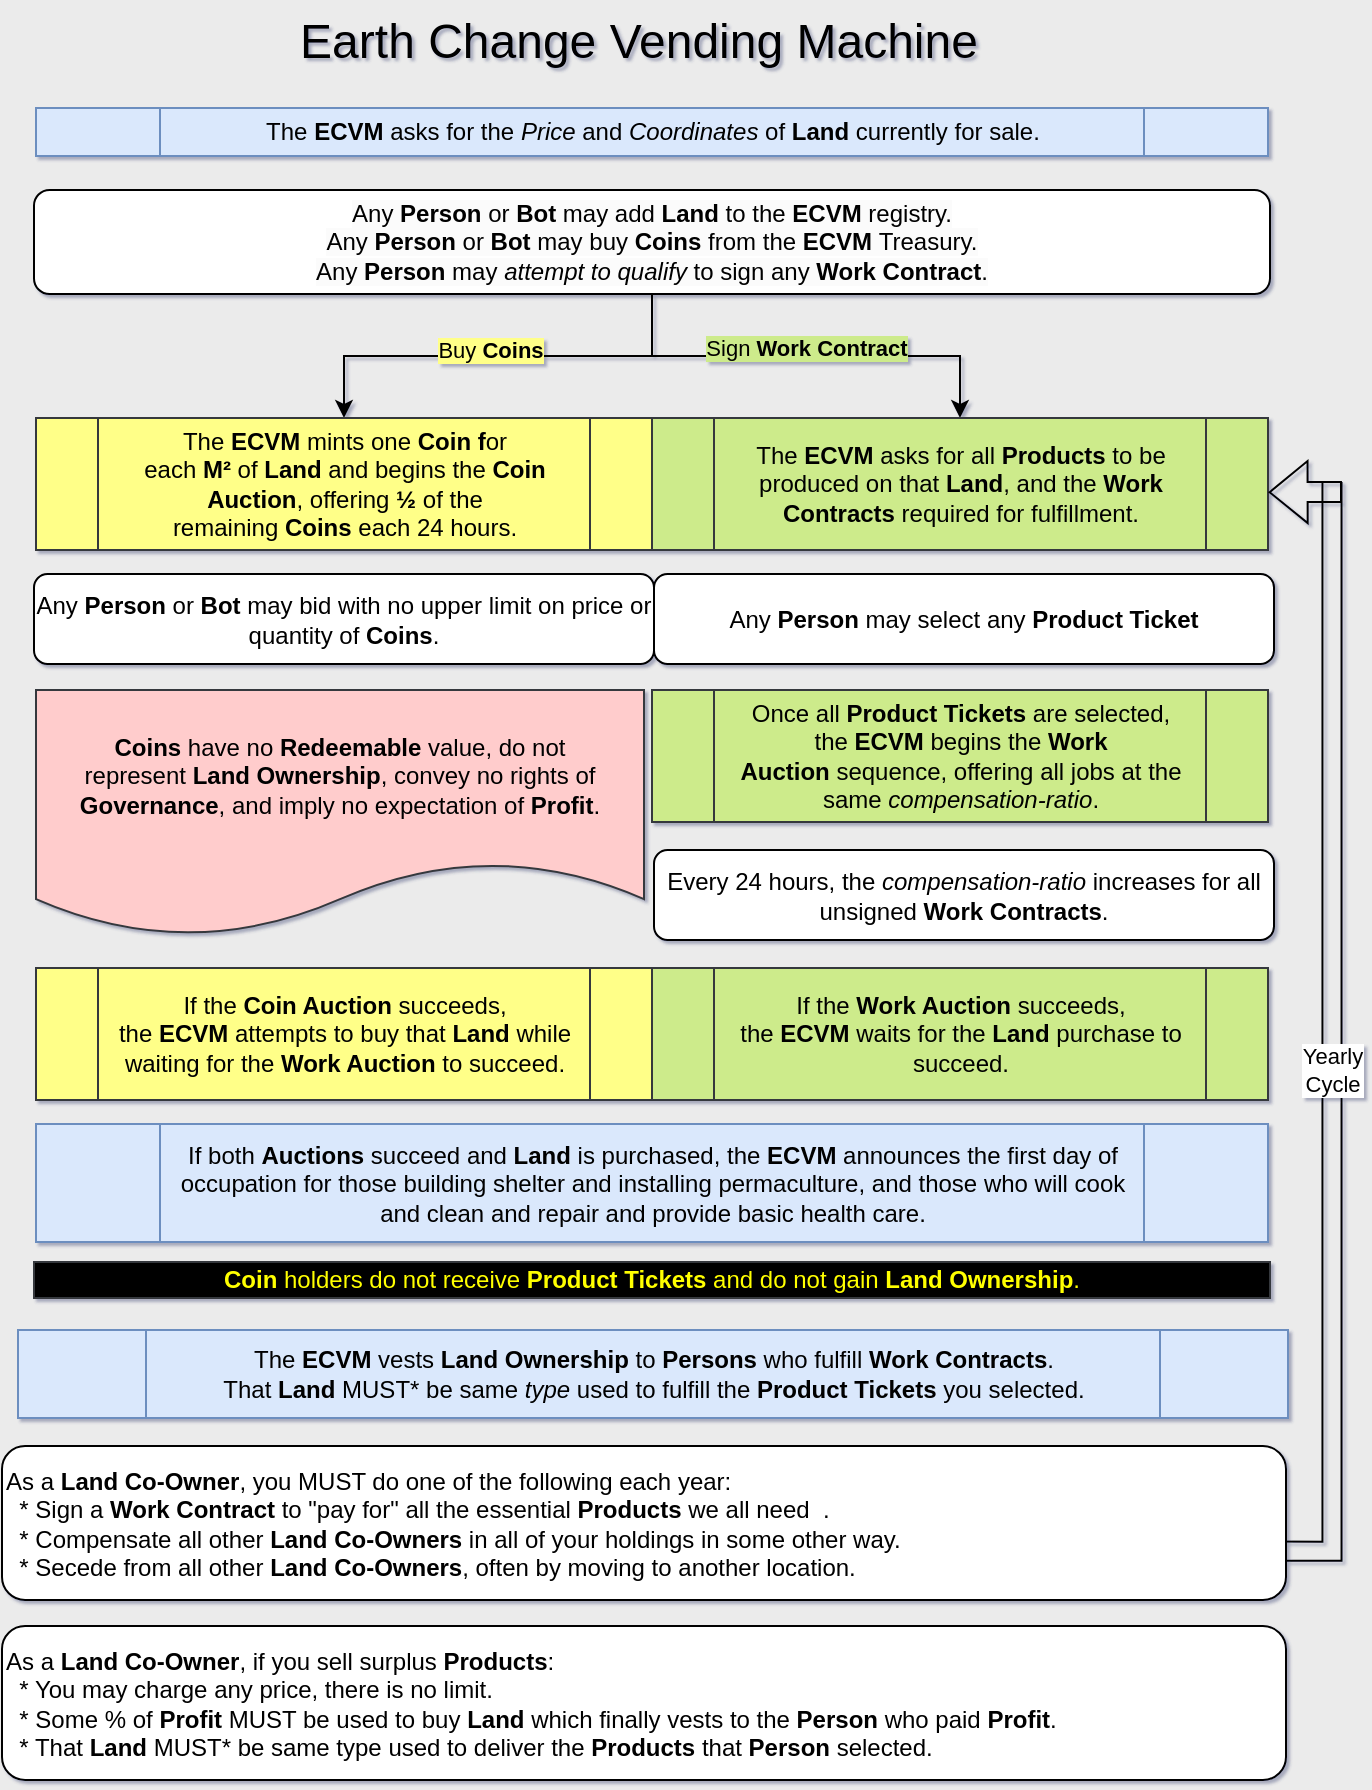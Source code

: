 <mxfile version="21.6.8" type="github">
  <diagram name="Page-1" id="PaV3deoSzFAJCQ9NxTDs">
    <mxGraphModel dx="1362" dy="862" grid="0" gridSize="10" guides="1" tooltips="1" connect="1" arrows="1" fold="1" page="1" pageScale="1" pageWidth="850" pageHeight="1100" background="#EBEBEB" math="0" shadow="1">
      <root>
        <mxCell id="0" />
        <mxCell id="1" parent="0" />
        <mxCell id="DCpEQhKYorIqewdbWWzU-33" value="The &lt;b&gt;ECVM&lt;/b&gt;&amp;nbsp;asks for the &lt;i&gt;Price&lt;/i&gt;&amp;nbsp;and &lt;i&gt;Coordinates&lt;/i&gt;&amp;nbsp;of&amp;nbsp;&lt;b&gt;Land&lt;/b&gt;&amp;nbsp;currently for sale." style="shape=process;whiteSpace=wrap;html=1;fillColor=#dae8fc;strokeColor=#6c8ebf;backgroundOutline=1;" vertex="1" parent="1">
          <mxGeometry x="117" y="141" width="616" height="24" as="geometry" />
        </mxCell>
        <mxCell id="DCpEQhKYorIqewdbWWzU-112" value="&lt;br&gt;" style="edgeStyle=orthogonalEdgeStyle;rounded=0;orthogonalLoop=1;jettySize=auto;html=1;strokeColor=default;shape=link;width=-9.537;" edge="1" parent="1">
          <mxGeometry relative="1" as="geometry">
            <mxPoint x="765" y="328" as="targetPoint" />
            <mxPoint x="708" y="862.556" as="sourcePoint" />
            <Array as="points">
              <mxPoint x="765" y="862" />
              <mxPoint x="765" y="412" />
            </Array>
          </mxGeometry>
        </mxCell>
        <mxCell id="DCpEQhKYorIqewdbWWzU-141" value="Yearly&lt;br&gt;Cycle" style="edgeLabel;html=1;align=center;verticalAlign=middle;resizable=0;points=[];" vertex="1" connectable="0" parent="DCpEQhKYorIqewdbWWzU-112">
          <mxGeometry x="0.006" relative="1" as="geometry">
            <mxPoint as="offset" />
          </mxGeometry>
        </mxCell>
        <mxCell id="DCpEQhKYorIqewdbWWzU-61" value="As a &lt;b&gt;Land Co-Owner&lt;/b&gt;, you MUST do one of the following each year:&lt;br&gt;&amp;nbsp; * Sign a&amp;nbsp;&lt;b&gt;Work Contract&lt;/b&gt;&amp;nbsp;to &quot;pay for&quot; all the essential &lt;b&gt;Products&lt;/b&gt;&amp;nbsp;we all need&amp;nbsp; .&lt;br&gt;&lt;div style=&quot;&quot;&gt;&lt;span style=&quot;background-color: initial;&quot;&gt;&amp;nbsp; * Compensate all other&amp;nbsp;&lt;/span&gt;&lt;b style=&quot;background-color: initial; border-color: var(--border-color);&quot;&gt;Land Co-Owners&lt;/b&gt;&lt;span style=&quot;background-color: initial;&quot;&gt;&amp;nbsp;in all of your holdings in some other way.&lt;/span&gt;&lt;/div&gt;&amp;nbsp; * Secede from all other&amp;nbsp;&lt;b style=&quot;border-color: var(--border-color);&quot;&gt;Land Co-Owners&lt;/b&gt;, often by moving to another location." style="rounded=1;whiteSpace=wrap;html=1;strokeColor=default;align=left;" vertex="1" parent="1">
          <mxGeometry x="100" y="810" width="642" height="77" as="geometry" />
        </mxCell>
        <mxCell id="DCpEQhKYorIqewdbWWzU-75" value="&lt;font style=&quot;font-size: 24px;&quot;&gt;Earth Change Vending Machine&lt;/font&gt;" style="text;html=1;align=center;verticalAlign=middle;resizable=0;points=[];autosize=1;strokeColor=none;fillColor=none;" vertex="1" parent="1">
          <mxGeometry x="239" y="87.5" width="357" height="41" as="geometry" />
        </mxCell>
        <mxCell id="DCpEQhKYorIqewdbWWzU-101" value="Any &lt;b&gt;Person&lt;/b&gt;&amp;nbsp;or &lt;b&gt;Bot&lt;/b&gt;&amp;nbsp;may bid with no upper limit on price or quantity of &lt;b&gt;Coins&lt;/b&gt;." style="rounded=1;whiteSpace=wrap;html=1;strokeColor=default;" vertex="1" parent="1">
          <mxGeometry x="116" y="374" width="310" height="45" as="geometry" />
        </mxCell>
        <mxCell id="DCpEQhKYorIqewdbWWzU-108" value="&lt;b style=&quot;border-color: var(--border-color);&quot;&gt;Coins&lt;/b&gt;&lt;span style=&quot;border-color: var(--border-color);&quot;&gt;&amp;nbsp;have no&amp;nbsp;&lt;b&gt;Redeemable&lt;/b&gt;&amp;nbsp;value, do not represent&amp;nbsp;&lt;b&gt;Land Ownership&lt;/b&gt;, convey no rights of &lt;b&gt;Governance&lt;/b&gt;, and imply&amp;nbsp;&lt;/span&gt;no&amp;nbsp;expectation of&amp;nbsp;&lt;b style=&quot;border-color: var(--border-color);&quot;&gt;Profit&lt;/b&gt;&lt;span style=&quot;border-color: var(--border-color);&quot;&gt;.&lt;/span&gt;" style="rounded=1;whiteSpace=wrap;html=1;strokeColor=#36393d;shape=document;boundedLbl=1;fillColor=#ffcccc;" vertex="1" parent="1">
          <mxGeometry x="117" y="432" width="304" height="123" as="geometry" />
        </mxCell>
        <mxCell id="DCpEQhKYorIqewdbWWzU-114" value="If both &lt;b&gt;Auctions&lt;/b&gt; succeed and&amp;nbsp;&lt;b&gt;Land&lt;/b&gt;&amp;nbsp;is purchased, the &lt;b&gt;ECVM&lt;/b&gt;&amp;nbsp;announces the first day of occupation for those building shelter and installing permaculture, and those who will cook and clean and repair and provide basic health care." style="shape=process;whiteSpace=wrap;html=1;boundedLbl=1;backgroundOutline=1;darkOpacity=0.05;darkOpacity2=0.1;fillColor=#dae8fc;strokeColor=#6c8ebf;" vertex="1" parent="1">
          <mxGeometry x="117" y="649" width="616" height="59" as="geometry" />
        </mxCell>
        <mxCell id="DCpEQhKYorIqewdbWWzU-132" style="edgeStyle=orthogonalEdgeStyle;rounded=0;orthogonalLoop=1;jettySize=auto;html=1;entryX=0.5;entryY=0;entryDx=0;entryDy=0;" edge="1" parent="1" source="DCpEQhKYorIqewdbWWzU-118" target="DCpEQhKYorIqewdbWWzU-121">
          <mxGeometry relative="1" as="geometry" />
        </mxCell>
        <mxCell id="DCpEQhKYorIqewdbWWzU-134" value="Buy &lt;b&gt;Coins&lt;/b&gt;" style="edgeLabel;html=1;align=center;verticalAlign=middle;resizable=0;points=[];labelBackgroundColor=#ffff88;" vertex="1" connectable="0" parent="DCpEQhKYorIqewdbWWzU-132">
          <mxGeometry x="0.315" y="-3" relative="1" as="geometry">
            <mxPoint x="30" as="offset" />
          </mxGeometry>
        </mxCell>
        <mxCell id="DCpEQhKYorIqewdbWWzU-133" style="edgeStyle=orthogonalEdgeStyle;rounded=0;orthogonalLoop=1;jettySize=auto;html=1;entryX=0.5;entryY=0;entryDx=0;entryDy=0;" edge="1" parent="1" source="DCpEQhKYorIqewdbWWzU-118" target="DCpEQhKYorIqewdbWWzU-122">
          <mxGeometry relative="1" as="geometry" />
        </mxCell>
        <mxCell id="DCpEQhKYorIqewdbWWzU-135" value="Sign&amp;nbsp;&lt;b&gt;Work Contract&lt;/b&gt;" style="edgeLabel;html=1;align=center;verticalAlign=middle;resizable=0;points=[];labelBackgroundColor=#cdeb8b;" vertex="1" connectable="0" parent="DCpEQhKYorIqewdbWWzU-133">
          <mxGeometry x="-0.277" y="4" relative="1" as="geometry">
            <mxPoint x="30" as="offset" />
          </mxGeometry>
        </mxCell>
        <mxCell id="DCpEQhKYorIqewdbWWzU-118" value="&lt;span style=&quot;color: rgb(0, 0, 0); font-family: Helvetica; font-size: 12px; font-style: normal; font-variant-ligatures: normal; font-variant-caps: normal; font-weight: 400; letter-spacing: normal; orphans: 2; text-align: center; text-indent: 0px; text-transform: none; widows: 2; word-spacing: 0px; -webkit-text-stroke-width: 0px; background-color: rgb(251, 251, 251); text-decoration-thickness: initial; text-decoration-style: initial; text-decoration-color: initial; float: none; display: inline !important;&quot;&gt;Any&lt;span&gt;&amp;nbsp;&lt;/span&gt;&lt;/span&gt;&lt;b style=&quot;border-color: var(--border-color); color: rgb(0, 0, 0); font-family: Helvetica; font-size: 12px; font-style: normal; font-variant-ligatures: normal; font-variant-caps: normal; letter-spacing: normal; orphans: 2; text-align: center; text-indent: 0px; text-transform: none; widows: 2; word-spacing: 0px; -webkit-text-stroke-width: 0px; background-color: rgb(251, 251, 251); text-decoration-thickness: initial; text-decoration-style: initial; text-decoration-color: initial;&quot;&gt;Person&lt;/b&gt;&lt;span style=&quot;color: rgb(0, 0, 0); font-family: Helvetica; font-size: 12px; font-style: normal; font-variant-ligatures: normal; font-variant-caps: normal; font-weight: 400; letter-spacing: normal; orphans: 2; text-align: center; text-indent: 0px; text-transform: none; widows: 2; word-spacing: 0px; -webkit-text-stroke-width: 0px; background-color: rgb(251, 251, 251); text-decoration-thickness: initial; text-decoration-style: initial; text-decoration-color: initial; float: none; display: inline !important;&quot;&gt;&amp;nbsp;or&lt;span&gt;&amp;nbsp;&lt;/span&gt;&lt;/span&gt;&lt;b style=&quot;border-color: var(--border-color); color: rgb(0, 0, 0); font-family: Helvetica; font-size: 12px; font-style: normal; font-variant-ligatures: normal; font-variant-caps: normal; letter-spacing: normal; orphans: 2; text-align: center; text-indent: 0px; text-transform: none; widows: 2; word-spacing: 0px; -webkit-text-stroke-width: 0px; background-color: rgb(251, 251, 251); text-decoration-thickness: initial; text-decoration-style: initial; text-decoration-color: initial;&quot;&gt;Bot&lt;/b&gt;&lt;span style=&quot;color: rgb(0, 0, 0); font-family: Helvetica; font-size: 12px; font-style: normal; font-variant-ligatures: normal; font-variant-caps: normal; font-weight: 400; letter-spacing: normal; orphans: 2; text-align: center; text-indent: 0px; text-transform: none; widows: 2; word-spacing: 0px; -webkit-text-stroke-width: 0px; background-color: rgb(251, 251, 251); text-decoration-thickness: initial; text-decoration-style: initial; text-decoration-color: initial; float: none; display: inline !important;&quot;&gt;&amp;nbsp;may add &lt;/span&gt;&lt;b style=&quot;border-color: var(--border-color); color: rgb(0, 0, 0); font-family: Helvetica; font-size: 12px; font-style: normal; font-variant-ligatures: normal; font-variant-caps: normal; letter-spacing: normal; orphans: 2; text-align: center; text-indent: 0px; text-transform: none; widows: 2; word-spacing: 0px; -webkit-text-stroke-width: 0px; background-color: rgb(251, 251, 251); text-decoration-thickness: initial; text-decoration-style: initial; text-decoration-color: initial;&quot;&gt;Land&lt;/b&gt;&lt;span style=&quot;color: rgb(0, 0, 0); font-family: Helvetica; font-size: 12px; font-style: normal; font-variant-ligatures: normal; font-variant-caps: normal; font-weight: 400; letter-spacing: normal; orphans: 2; text-align: center; text-indent: 0px; text-transform: none; widows: 2; word-spacing: 0px; -webkit-text-stroke-width: 0px; background-color: rgb(251, 251, 251); text-decoration-thickness: initial; text-decoration-style: initial; text-decoration-color: initial; float: none; display: inline !important;&quot;&gt;&amp;nbsp;to the &lt;/span&gt;&lt;span style=&quot;color: rgb(0, 0, 0); font-family: Helvetica; font-size: 12px; font-style: normal; font-variant-ligatures: normal; font-variant-caps: normal; letter-spacing: normal; orphans: 2; text-align: center; text-indent: 0px; text-transform: none; widows: 2; word-spacing: 0px; -webkit-text-stroke-width: 0px; background-color: rgb(251, 251, 251); text-decoration-thickness: initial; text-decoration-style: initial; text-decoration-color: initial; float: none; display: inline !important;&quot;&gt;&lt;b&gt;ECVM&lt;/b&gt;&lt;/span&gt;&lt;span style=&quot;color: rgb(0, 0, 0); font-family: Helvetica; font-size: 12px; font-style: normal; font-variant-ligatures: normal; font-variant-caps: normal; font-weight: 400; letter-spacing: normal; orphans: 2; text-align: center; text-indent: 0px; text-transform: none; widows: 2; word-spacing: 0px; -webkit-text-stroke-width: 0px; background-color: rgb(251, 251, 251); text-decoration-thickness: initial; text-decoration-style: initial; text-decoration-color: initial; float: none; display: inline !important;&quot;&gt;&amp;nbsp;registry.&lt;/span&gt;&lt;span style=&quot;color: rgb(0, 0, 0); font-family: Helvetica; font-size: 12px; font-style: normal; font-variant-ligatures: normal; font-variant-caps: normal; letter-spacing: normal; orphans: 2; text-align: center; text-indent: 0px; text-transform: none; widows: 2; word-spacing: 0px; -webkit-text-stroke-width: 0px; background-color: rgb(251, 251, 251); text-decoration-thickness: initial; text-decoration-style: initial; text-decoration-color: initial; float: none; display: inline !important;&quot;&gt;&lt;br&gt;Any&amp;nbsp;&lt;span style=&quot;border-color: var(--border-color); border-color: var(--border-color);&quot;&gt;&lt;/span&gt;&lt;b style=&quot;border-color: var(--border-color);&quot;&gt;Person&lt;/b&gt;&lt;span style=&quot;font-weight: 400; border-color: var(--border-color);&quot;&gt;&amp;nbsp;or&lt;span style=&quot;border-color: var(--border-color);&quot;&gt;&amp;nbsp;&lt;/span&gt;&lt;/span&gt;&lt;b style=&quot;border-color: var(--border-color);&quot;&gt;Bot&lt;/b&gt;&lt;span style=&quot;font-weight: 400; border-color: var(--border-color);&quot;&gt;&amp;nbsp;may &lt;/span&gt;&lt;span style=&quot;font-weight: 400; border-color: var(--border-color);&quot;&gt;buy&lt;span style=&quot;border-color: var(--border-color);&quot;&gt;&amp;nbsp;&lt;/span&gt;&lt;/span&gt;&lt;b style=&quot;border-color: var(--border-color);&quot;&gt;Coins&lt;/b&gt;&lt;span style=&quot;border-color: var(--border-color);&quot;&gt;&amp;nbsp;from the &lt;b&gt;ECVM&lt;/b&gt;&amp;nbsp;Treasury.&lt;/span&gt;&lt;br&gt;&lt;/span&gt;&lt;span style=&quot;color: rgb(0, 0, 0); font-family: Helvetica; font-size: 12px; font-style: normal; font-variant-ligatures: normal; font-variant-caps: normal; letter-spacing: normal; orphans: 2; text-align: center; text-indent: 0px; text-transform: none; widows: 2; word-spacing: 0px; -webkit-text-stroke-width: 0px; background-color: rgb(251, 251, 251); text-decoration-thickness: initial; text-decoration-style: initial; text-decoration-color: initial; float: none; display: inline !important;&quot;&gt;Any&amp;nbsp;&lt;b style=&quot;border-color: var(--border-color);&quot;&gt;Person&lt;/b&gt;&amp;nbsp;may&amp;nbsp;&lt;i style=&quot;border-color: var(--border-color);&quot;&gt;attempt to qualify&lt;/i&gt;&amp;nbsp;to sign any&amp;nbsp;&lt;b style=&quot;border-color: var(--border-color);&quot;&gt;Work Contract&lt;/b&gt;&lt;span style=&quot;border-color: var(--border-color);&quot;&gt;.&lt;/span&gt;&lt;br&gt;&lt;/span&gt;" style="rounded=1;whiteSpace=wrap;html=1;" vertex="1" parent="1">
          <mxGeometry x="116" y="182" width="618" height="52" as="geometry" />
        </mxCell>
        <mxCell id="DCpEQhKYorIqewdbWWzU-121" value="The&amp;nbsp;&lt;b style=&quot;border-color: var(--border-color);&quot;&gt;ECVM&lt;/b&gt;&amp;nbsp;mints one&amp;nbsp;&lt;b style=&quot;border-color: var(--border-color);&quot;&gt;Coin f&lt;/b&gt;or each&amp;nbsp;&lt;b style=&quot;border-color: var(--border-color);&quot;&gt;M²&lt;/b&gt;&amp;nbsp;of&amp;nbsp;&lt;b style=&quot;border-color: var(--border-color);&quot;&gt;Land&lt;/b&gt;&amp;nbsp;and&amp;nbsp;begins the&amp;nbsp;&lt;b style=&quot;border-color: var(--border-color);&quot;&gt;Coin Auction&lt;/b&gt;, offering&amp;nbsp;&lt;b style=&quot;border-color: var(--border-color);&quot;&gt;½&lt;/b&gt;&amp;nbsp;of the remaining&amp;nbsp;&lt;b style=&quot;border-color: var(--border-color);&quot;&gt;Coins&lt;/b&gt;&amp;nbsp;each 24 hours." style="shape=process;whiteSpace=wrap;html=1;fillColor=#ffff88;strokeColor=#36393d;backgroundOutline=1;" vertex="1" parent="1">
          <mxGeometry x="117" y="296" width="308" height="66" as="geometry" />
        </mxCell>
        <mxCell id="DCpEQhKYorIqewdbWWzU-122" value="The&amp;nbsp;&lt;b style=&quot;border-color: var(--border-color);&quot;&gt;ECVM&lt;/b&gt;&amp;nbsp;asks for all&amp;nbsp;&lt;b style=&quot;border-color: var(--border-color);&quot;&gt;Products&lt;/b&gt;&amp;nbsp;to be produced on that &lt;b&gt;Land&lt;/b&gt;, and the &lt;b&gt;Work Contracts&lt;/b&gt;&amp;nbsp;required for fulfillment." style="shape=process;whiteSpace=wrap;html=1;fillColor=#cdeb8b;strokeColor=#36393d;backgroundOutline=1;" vertex="1" parent="1">
          <mxGeometry x="425" y="296" width="308" height="66" as="geometry" />
        </mxCell>
        <mxCell id="DCpEQhKYorIqewdbWWzU-125" value="Any&amp;nbsp;&lt;b style=&quot;border-color: var(--border-color);&quot;&gt;Person&lt;/b&gt;&amp;nbsp;may select any&amp;nbsp;&lt;b style=&quot;border-color: var(--border-color);&quot;&gt;Product Ticket&lt;/b&gt;" style="rounded=1;whiteSpace=wrap;html=1;strokeColor=default;" vertex="1" parent="1">
          <mxGeometry x="426" y="374" width="310" height="45" as="geometry" />
        </mxCell>
        <mxCell id="DCpEQhKYorIqewdbWWzU-126" value="Once all&amp;nbsp;&lt;b style=&quot;border-color: var(--border-color);&quot;&gt;Product Tickets&lt;/b&gt;&amp;nbsp;are selected, the&amp;nbsp;&lt;b style=&quot;border-color: var(--border-color);&quot;&gt;ECVM&lt;/b&gt;&amp;nbsp;begins the&amp;nbsp;&lt;b style=&quot;border-color: var(--border-color);&quot;&gt;Work Auction&lt;/b&gt;&lt;span style=&quot;border-color: var(--border-color);&quot;&gt;&amp;nbsp;sequence, offering all jobs at the same &lt;i&gt;compensation-ratio&lt;/i&gt;.&lt;/span&gt;" style="shape=process;whiteSpace=wrap;html=1;fillColor=#cdeb8b;strokeColor=#36393d;backgroundOutline=1;" vertex="1" parent="1">
          <mxGeometry x="425" y="432" width="308" height="66" as="geometry" />
        </mxCell>
        <mxCell id="DCpEQhKYorIqewdbWWzU-127" value="Every 24 hours, the &lt;i&gt;compensation-ratio&lt;/i&gt; increases for all unsigned &lt;b&gt;Work Contracts&lt;/b&gt;." style="rounded=1;whiteSpace=wrap;html=1;strokeColor=default;" vertex="1" parent="1">
          <mxGeometry x="426" y="512" width="310" height="45" as="geometry" />
        </mxCell>
        <mxCell id="DCpEQhKYorIqewdbWWzU-128" value="If the&amp;nbsp;&lt;b style=&quot;border-color: var(--border-color);&quot;&gt;Work Auction&lt;/b&gt;&amp;nbsp;succeeds, the&amp;nbsp;&lt;b style=&quot;border-color: var(--border-color);&quot;&gt;ECVM&lt;/b&gt;&amp;nbsp;waits for the&amp;nbsp;&lt;b style=&quot;border-color: var(--border-color);&quot;&gt;Land&lt;/b&gt;&amp;nbsp;purchase&amp;nbsp;to succeed." style="shape=process;whiteSpace=wrap;html=1;fillColor=#cdeb8b;strokeColor=#36393d;backgroundOutline=1;" vertex="1" parent="1">
          <mxGeometry x="425" y="571" width="308" height="66" as="geometry" />
        </mxCell>
        <mxCell id="DCpEQhKYorIqewdbWWzU-129" value="If the&amp;nbsp;&lt;b style=&quot;border-color: var(--border-color);&quot;&gt;Coin Auction&lt;/b&gt;&amp;nbsp;succeeds,&lt;br style=&quot;border-color: var(--border-color);&quot;&gt;the&amp;nbsp;&lt;b style=&quot;border-color: var(--border-color);&quot;&gt;ECVM&lt;/b&gt;&amp;nbsp;attempts to buy that&amp;nbsp;&lt;b style=&quot;border-color: var(--border-color);&quot;&gt;Land&lt;/b&gt;&amp;nbsp;while waiting for the&amp;nbsp;&lt;b style=&quot;border-color: var(--border-color);&quot;&gt;Work Auction&lt;/b&gt;&amp;nbsp;to succeed." style="shape=process;whiteSpace=wrap;html=1;fillColor=#ffff88;strokeColor=#36393d;backgroundOutline=1;" vertex="1" parent="1">
          <mxGeometry x="117" y="571" width="308" height="66" as="geometry" />
        </mxCell>
        <mxCell id="DCpEQhKYorIqewdbWWzU-130" value="&lt;p style=&quot;line-height: 1.2; margin-top: 0pt; margin-bottom: 0pt;&quot; dir=&quot;ltr&quot;&gt;&lt;/p&gt;&lt;p style=&quot;line-height: 1.2; margin-top: 0pt; margin-bottom: 0pt;&quot; dir=&quot;ltr&quot;&gt;&lt;/p&gt;&lt;div&gt;&lt;/div&gt;&lt;span style=&quot;font-size: 9pt; font-family: Arial, sans-serif; background-color: transparent; font-variant-numeric: normal; font-variant-east-asian: normal; font-variant-alternates: normal; vertical-align: baseline;&quot;&gt;The&amp;nbsp;&lt;span style=&quot;border-color: var(--border-color); font-size: 9pt; font-variant-numeric: normal; font-variant-east-asian: normal; font-variant-alternates: normal; background-color: transparent; font-weight: 700; vertical-align: baseline;&quot;&gt;ECVM&lt;/span&gt;&lt;span style=&quot;border-color: var(--border-color); font-size: 9pt; font-variant-numeric: normal; font-variant-east-asian: normal; font-variant-alternates: normal; background-color: transparent; vertical-align: baseline;&quot;&gt;&amp;nbsp;vests&amp;nbsp;&lt;/span&gt;&lt;span style=&quot;border-color: var(--border-color); font-size: 9pt; font-variant-numeric: normal; font-variant-east-asian: normal; font-variant-alternates: normal; background-color: transparent; font-weight: 700; vertical-align: baseline;&quot;&gt;Land Ownership&lt;/span&gt;&lt;span style=&quot;border-color: var(--border-color); font-size: 9pt; font-variant-numeric: normal; font-variant-east-asian: normal; font-variant-alternates: normal; background-color: transparent; vertical-align: baseline;&quot;&gt;&amp;nbsp;to&amp;nbsp;&lt;/span&gt;&lt;span style=&quot;border-color: var(--border-color); font-size: 9pt; font-variant-numeric: normal; font-variant-east-asian: normal; font-variant-alternates: normal; background-color: transparent; font-weight: 700; vertical-align: baseline;&quot;&gt;Persons&lt;/span&gt;&lt;span style=&quot;border-color: var(--border-color); font-size: 9pt; font-variant-numeric: normal; font-variant-east-asian: normal; font-variant-alternates: normal; background-color: transparent; vertical-align: baseline;&quot;&gt;&amp;nbsp;who fulfill&amp;nbsp;&lt;/span&gt;&lt;span style=&quot;border-color: var(--border-color); font-size: 9pt; font-variant-numeric: normal; font-variant-east-asian: normal; font-variant-alternates: normal; background-color: transparent; font-weight: 700; vertical-align: baseline;&quot;&gt;Work Contracts&lt;/span&gt;&lt;span style=&quot;border-color: var(--border-color); font-size: 9pt; font-variant-numeric: normal; font-variant-east-asian: normal; font-variant-alternates: normal; background-color: transparent; vertical-align: baseline;&quot;&gt;.&lt;br&gt;&lt;/span&gt;That&amp;nbsp;&lt;/span&gt;&lt;span style=&quot;font-size: 9pt; font-family: Arial, sans-serif; background-color: transparent; font-weight: 700; font-variant-numeric: normal; font-variant-east-asian: normal; font-variant-alternates: normal; vertical-align: baseline;&quot;&gt;Land&lt;/span&gt;&lt;span style=&quot;font-size: 9pt; font-family: Arial, sans-serif; background-color: transparent; font-variant-numeric: normal; font-variant-east-asian: normal; font-variant-alternates: normal; vertical-align: baseline;&quot;&gt; MUST* be same &lt;/span&gt;&lt;span style=&quot;font-size: 9pt; font-family: Arial, sans-serif; background-color: transparent; font-style: italic; font-variant-numeric: normal; font-variant-east-asian: normal; font-variant-alternates: normal; vertical-align: baseline;&quot;&gt;type&lt;/span&gt;&lt;span style=&quot;font-size: 9pt; font-family: Arial, sans-serif; background-color: transparent; font-variant-numeric: normal; font-variant-east-asian: normal; font-variant-alternates: normal; vertical-align: baseline;&quot;&gt; used to fulfill the &lt;/span&gt;&lt;span style=&quot;font-size: 9pt; font-family: Arial, sans-serif; font-weight: 700; font-variant-numeric: normal; font-variant-east-asian: normal; font-variant-alternates: normal; vertical-align: baseline;&quot;&gt;Product Tickets&lt;/span&gt;&lt;span style=&quot;font-size: 9pt; font-family: Arial, sans-serif; font-variant-numeric: normal; font-variant-east-asian: normal; font-variant-alternates: normal; vertical-align: baseline;&quot;&gt; you selected.&lt;br&gt;&lt;/span&gt;" style="shape=process;whiteSpace=wrap;html=1;fillColor=#dae8fc;strokeColor=#6c8ebf;backgroundOutline=1;fontStyle=0;" vertex="1" parent="1">
          <mxGeometry x="108" y="752" width="635" height="44" as="geometry" />
        </mxCell>
        <mxCell id="DCpEQhKYorIqewdbWWzU-131" value="&lt;font color=&quot;#ffff00&quot;&gt;&lt;b&gt;Coin&lt;/b&gt;&amp;nbsp;holders do not receive&lt;/font&gt;&amp;nbsp;&lt;b style=&quot;border-color: var(--border-color); color: rgb(255, 255, 0);&quot;&gt;Product Tickets&lt;/b&gt;&lt;span style=&quot;border-color: var(--border-color); color: rgb(255, 255, 0);&quot;&gt; and do not&amp;nbsp;&lt;/span&gt;&lt;font color=&quot;#ffff00&quot;&gt;gain&amp;nbsp;&lt;b&gt;Land Ownership&lt;/b&gt;.&lt;/font&gt;" style="shape=label;whiteSpace=wrap;html=1;fillColor=#000000;strokeColor=#36393d;backgroundOutline=1;rounded=0;" vertex="1" parent="1">
          <mxGeometry x="116" y="718" width="618" height="18" as="geometry" />
        </mxCell>
        <mxCell id="DCpEQhKYorIqewdbWWzU-140" value="" style="endArrow=classic;html=1;rounded=0;shape=flexArrow;entryX=1.001;entryY=0.562;entryDx=0;entryDy=0;entryPerimeter=0;" edge="1" parent="1" target="DCpEQhKYorIqewdbWWzU-122">
          <mxGeometry width="50" height="50" relative="1" as="geometry">
            <mxPoint x="770" y="333" as="sourcePoint" />
            <mxPoint x="735" y="334" as="targetPoint" />
          </mxGeometry>
        </mxCell>
        <mxCell id="DCpEQhKYorIqewdbWWzU-143" value="As a &lt;b&gt;Land Co-Owner&lt;/b&gt;, if you sell surplus&amp;nbsp;&lt;b style=&quot;border-color: var(--border-color);&quot;&gt;Products&lt;/b&gt;:&lt;br&gt;&amp;nbsp; * You may charge any price, there is no limit.&lt;br&gt;&lt;div style=&quot;&quot;&gt;&lt;span style=&quot;background-color: initial;&quot;&gt;&amp;nbsp; * Some % of &lt;b&gt;Profit&lt;/b&gt;&amp;nbsp;MUST be used to buy &lt;b&gt;Land&lt;/b&gt;&amp;nbsp;which finally vests to the &lt;b&gt;Person&lt;/b&gt;&amp;nbsp;who paid &lt;b&gt;Profit&lt;/b&gt;.&lt;/span&gt;&lt;/div&gt;&amp;nbsp; * That &lt;b&gt;Land&lt;/b&gt; MUST* be same type used to deliver the &lt;b&gt;Products&lt;/b&gt; that &lt;b&gt;Person&lt;/b&gt; selected." style="rounded=1;whiteSpace=wrap;html=1;strokeColor=default;align=left;" vertex="1" parent="1">
          <mxGeometry x="100" y="900" width="642" height="77" as="geometry" />
        </mxCell>
      </root>
    </mxGraphModel>
  </diagram>
</mxfile>
